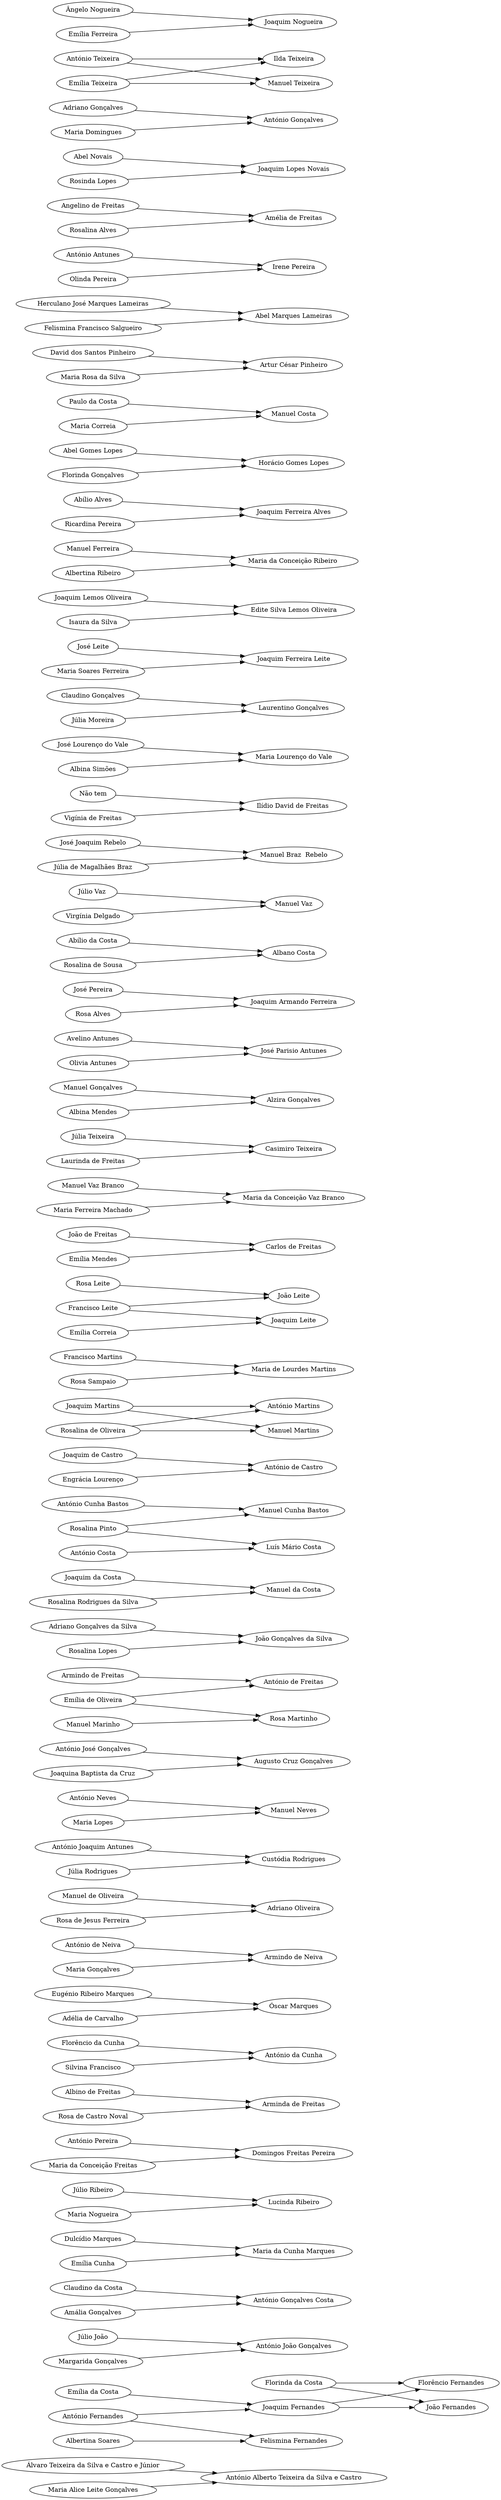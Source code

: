 digraph{rankdir=LR
"Álvaro Teixeira da Silva e Castro e Júnior"-> "António Alberto Teixeira da Silva e Castro"; "Maria Alice Leite Gonçalves" -> "António Alberto Teixeira da Silva e Castro"
"Joaquim Fernandes"-> "Florêncio Fernandes"; "Florinda da Costa" -> "Florêncio Fernandes"
"Joaquim Fernandes"-> "João Fernandes"; "Florinda da Costa" -> "João Fernandes"
"Júlio João"-> "António João Gonçalves"; "Margarida Gonçalves" -> "António João Gonçalves"
"Claudino da Costa"-> "António Gonçalves Costa"; "Amália Gonçalves" -> "António Gonçalves Costa"
"Dulcídio Marques"-> "Maria da Cunha Marques"; "Emília Cunha" -> "Maria da Cunha Marques"
"Júlio Ribeiro"-> "Lucinda Ribeiro"; "Maria Nogueira" -> "Lucinda Ribeiro"
"António Pereira"-> "Domingos Freitas Pereira"; "Maria da Conceição Freitas" -> "Domingos Freitas Pereira"
"Albino de Freitas"-> "Arminda de Freitas"; "Rosa de Castro Noval" -> "Arminda de Freitas"
"Florêncio da Cunha"-> "António da Cunha"; "Silvina Francisco" -> "António da Cunha"
"Eugénio Ribeiro Marques"-> "Óscar Marques"; "Adélia de Carvalho" -> "Óscar Marques"
"António de Neiva"-> "Armindo de Neiva"; "Maria Gonçalves" -> "Armindo de Neiva"
"Manuel de Oliveira"-> "Adriano Oliveira"; "Rosa de Jesus Ferreira" -> "Adriano Oliveira"
"António Joaquim Antunes"-> "Custódia Rodrigues"; "Júlia Rodrigues" -> "Custódia Rodrigues"
"António Neves"-> "Manuel Neves"; "Maria Lopes" -> "Manuel Neves"
"António José Gonçalves"-> "Augusto Cruz Gonçalves"; "Joaquina Baptista da Cruz" -> "Augusto Cruz Gonçalves"
"Armindo de Freitas"-> "António de Freitas"; "Emília de Oliveira" -> "António de Freitas"
"Adriano Gonçalves da Silva"-> "João Gonçalves da Silva"; "Rosalina Lopes" -> "João Gonçalves da Silva"
"Joaquim da Costa"-> "Manuel da Costa"; "Rosalina Rodrigues da Silva" -> "Manuel da Costa"
"António Cunha Bastos"-> "Manuel Cunha Bastos"; "Rosalina Pinto" -> "Manuel Cunha Bastos"
"Joaquim de Castro"-> "António de Castro"; "Engrácia Lourenço" -> "António de Castro"
"Joaquim Martins"-> "António Martins"; "Rosalina de Oliveira" -> "António Martins"
"Joaquim Martins"-> "Manuel Martins"; "Rosalina de Oliveira" -> "Manuel Martins"
"Francisco Martins"-> "Maria de Lourdes Martins"; "Rosa Sampaio" -> "Maria de Lourdes Martins"
"Francisco Leite"-> "João Leite"; "Rosa Leite" -> "João Leite"
"António Fernandes"-> "Felismina Fernandes"; "Albertina Soares" -> "Felismina Fernandes"
"João de Freitas"-> "Carlos de Freitas"; "Emília Mendes" -> "Carlos de Freitas"
"Manuel Vaz Branco"-> "Maria da Conceição Vaz Branco"; "Maria Ferreira Machado" -> "Maria da Conceição Vaz Branco"
"Júlia Teixeira"-> "Casimiro Teixeira"; "Laurinda de Freitas" -> "Casimiro Teixeira"
"Manuel Gonçalves"-> "Alzira Gonçalves"; "Albina Mendes" -> "Alzira Gonçalves"
"Avelino Antunes"-> "José Parisio Antunes"; "Olivia Antunes" -> "José Parisio Antunes"
"José Pereira"-> "Joaquim Armando Ferreira"; "Rosa Alves" -> "Joaquim Armando Ferreira"
"Abílio da Costa"-> "Albano Costa"; "Rosalina de Sousa" -> "Albano Costa"
"Júlio Vaz "-> "Manuel Vaz"; "Virgínia Delgado" -> "Manuel Vaz"
"José Joaquim Rebelo"-> "Manuel Braz  Rebelo"; "Júlia de Magalhães Braz" -> "Manuel Braz  Rebelo"
"Não tem"-> "Ilídio David de Freitas "; "Vigínia de Freitas" -> "Ilídio David de Freitas "
"José Lourenço do Vale"-> "Maria Lourenço do Vale"; "Albina Simões" -> "Maria Lourenço do Vale"
"Claudino Gonçalves"-> "Laurentino Gonçalves"; "Júlia Moreira" -> "Laurentino Gonçalves"
"António Costa"-> "Luís Mário Costa"; "Rosalina Pinto" -> "Luís Mário Costa"
"António Fernandes"-> "Joaquim Fernandes"; "Emília da Costa" -> "Joaquim Fernandes"
"José Leite"-> "Joaquim Ferreira Leite"; "Maria Soares Ferreira" -> "Joaquim Ferreira Leite"
"Joaquim Lemos Oliveira"-> "Edite Silva Lemos Oliveira"; "Isaura da Silva" -> "Edite Silva Lemos Oliveira"
"Manuel Ferreira"-> "Maria da Conceição Ribeiro "; "Albertina Ribeiro" -> "Maria da Conceição Ribeiro "
"Abílio Alves"-> "Joaquim Ferreira Alves"; "Ricardina Pereira" -> "Joaquim Ferreira Alves"
"Abel Gomes Lopes"-> "Horácio Gomes Lopes"; "Florinda Gonçalves" -> "Horácio Gomes Lopes"
"Paulo da Costa"-> "Manuel Costa"; "Maria Correia" -> "Manuel Costa"
"David dos Santos Pinheiro"-> "Artur César Pinheiro"; "Maria Rosa da Silva" -> "Artur César Pinheiro"
"Francisco Leite"-> "Joaquim Leite"; "Emília Correia" -> "Joaquim Leite"
"Manuel Marinho"-> "Rosa Martinho"; "Emília de Oliveira" -> "Rosa Martinho"
"Herculano José Marques Lameiras"-> "Abel Marques Lameiras"; "Felismina Francisco Salgueiro" -> "Abel Marques Lameiras"
"António Antunes"-> "Irene Pereira"; "Olinda Pereira" -> "Irene Pereira"
"Angelino de Freitas"-> "Amélia de Freitas"; "Rosalina Alves" -> "Amélia de Freitas"
"Abel Novais"-> "Joaquim Lopes Novais"; "Rosinda Lopes" -> "Joaquim Lopes Novais"
"Adriano Gonçalves"-> "António Gonçalves"; "Maria Domingues" -> "António Gonçalves"
"António Teixeira"-> "Ilda Teixeira"; "Emília Teixeira" -> "Ilda Teixeira"
"António Teixeira"-> "Manuel Teixeira"; "Emília Teixeira" -> "Manuel Teixeira"
"Ângelo Nogueira"-> "Joaquim Nogueira"; "Emília Ferreira" -> "Joaquim Nogueira"
}
